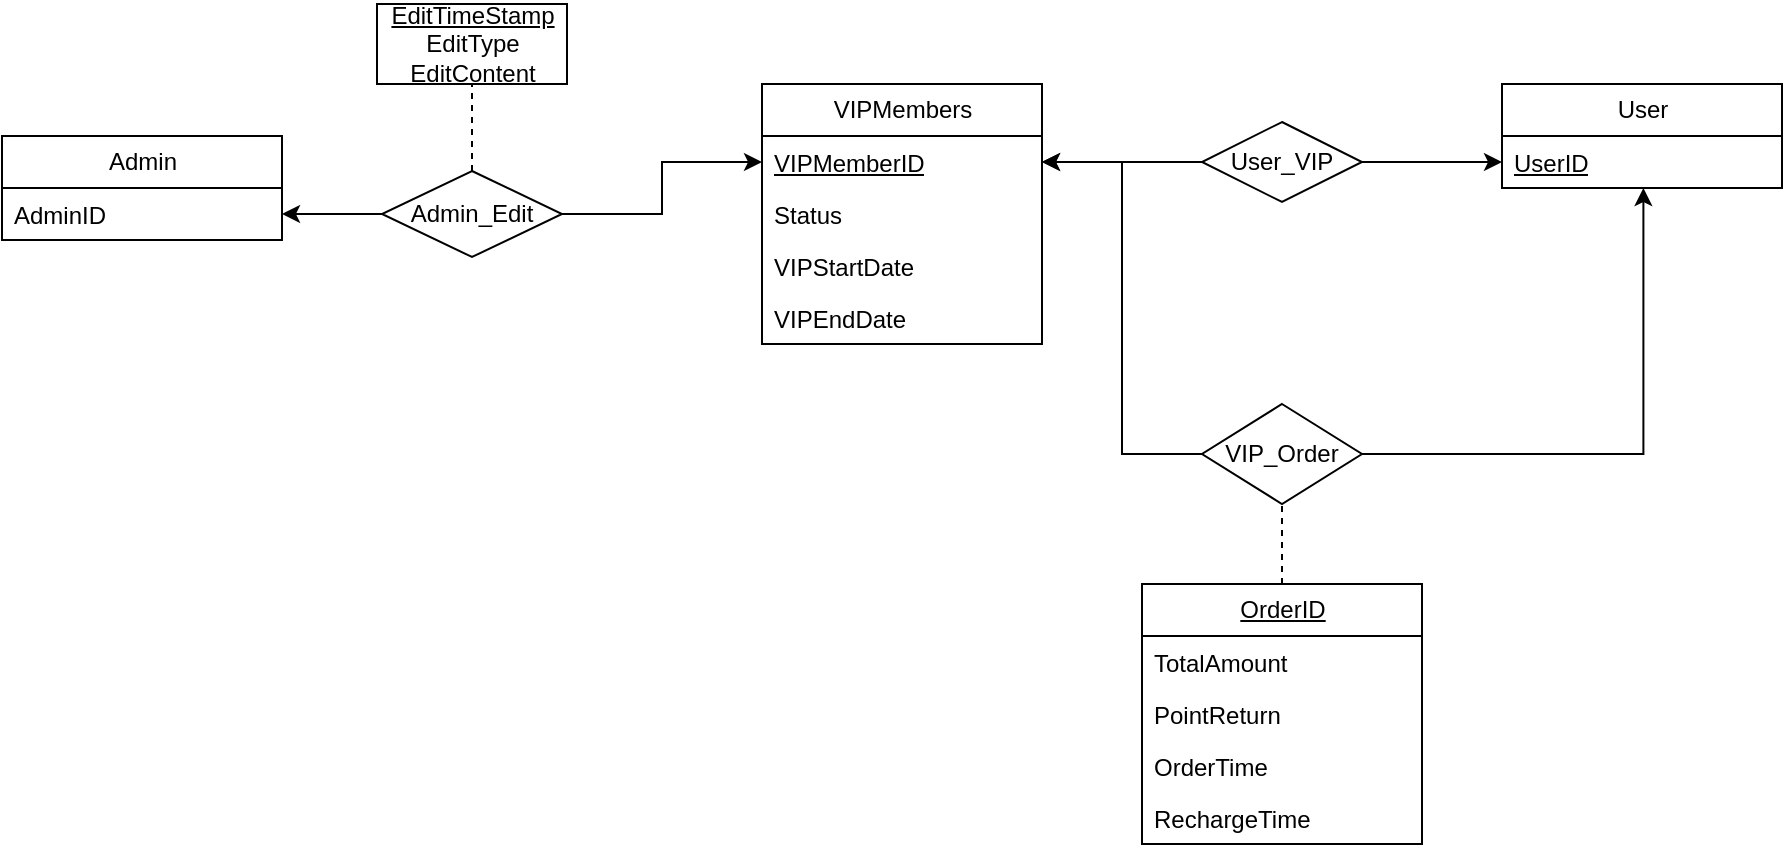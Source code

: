 <mxfile version="20.5.3" type="embed"><diagram id="gvufkceHhaViR3Qy8t78" name="Page-1"><mxGraphModel dx="1361" dy="498" grid="1" gridSize="10" guides="1" tooltips="1" connect="1" arrows="1" fold="1" page="1" pageScale="1" pageWidth="850" pageHeight="1100" math="0" shadow="0"><root><mxCell id="0"/><mxCell id="1" parent="0"/><mxCell id="3" value="VIPMembers" style="swimlane;fontStyle=0;childLayout=stackLayout;horizontal=1;startSize=26;fillColor=none;horizontalStack=0;resizeParent=1;resizeParentMax=0;resizeLast=0;collapsible=1;marginBottom=0;html=1;" vertex="1" parent="1"><mxGeometry x="80" y="250" width="140" height="130" as="geometry"/></mxCell><mxCell id="4" value="&lt;u&gt;VIPMemberID&lt;/u&gt;" style="text;strokeColor=none;fillColor=none;align=left;verticalAlign=top;spacingLeft=4;spacingRight=4;overflow=hidden;rotatable=0;points=[[0,0.5],[1,0.5]];portConstraint=eastwest;whiteSpace=wrap;html=1;" vertex="1" parent="3"><mxGeometry y="26" width="140" height="26" as="geometry"/></mxCell><mxCell id="5" value="Status" style="text;strokeColor=none;fillColor=none;align=left;verticalAlign=top;spacingLeft=4;spacingRight=4;overflow=hidden;rotatable=0;points=[[0,0.5],[1,0.5]];portConstraint=eastwest;whiteSpace=wrap;html=1;" vertex="1" parent="3"><mxGeometry y="52" width="140" height="26" as="geometry"/></mxCell><mxCell id="7" value="VIPStartDate" style="text;strokeColor=none;fillColor=none;align=left;verticalAlign=top;spacingLeft=4;spacingRight=4;overflow=hidden;rotatable=0;points=[[0,0.5],[1,0.5]];portConstraint=eastwest;whiteSpace=wrap;html=1;" vertex="1" parent="3"><mxGeometry y="78" width="140" height="26" as="geometry"/></mxCell><mxCell id="8" value="VIPEndDate" style="text;strokeColor=none;fillColor=none;align=left;verticalAlign=top;spacingLeft=4;spacingRight=4;overflow=hidden;rotatable=0;points=[[0,0.5],[1,0.5]];portConstraint=eastwest;whiteSpace=wrap;html=1;" vertex="1" parent="3"><mxGeometry y="104" width="140" height="26" as="geometry"/></mxCell><mxCell id="17" style="edgeStyle=orthogonalEdgeStyle;rounded=0;orthogonalLoop=1;jettySize=auto;html=1;exitX=0;exitY=0.5;exitDx=0;exitDy=0;entryX=1;entryY=0.5;entryDx=0;entryDy=0;" edge="1" parent="1" source="9" target="4"><mxGeometry relative="1" as="geometry"><mxPoint x="230" y="290" as="targetPoint"/></mxGeometry></mxCell><mxCell id="18" style="edgeStyle=orthogonalEdgeStyle;rounded=0;orthogonalLoop=1;jettySize=auto;html=1;exitX=1;exitY=0.5;exitDx=0;exitDy=0;" edge="1" parent="1" source="9" target="14"><mxGeometry relative="1" as="geometry"/></mxCell><mxCell id="9" value="User_VIP" style="rhombus;whiteSpace=wrap;html=1;" vertex="1" parent="1"><mxGeometry x="300" y="269" width="80" height="40" as="geometry"/></mxCell><mxCell id="13" value="User" style="swimlane;fontStyle=0;childLayout=stackLayout;horizontal=1;startSize=26;fillColor=none;horizontalStack=0;resizeParent=1;resizeParentMax=0;resizeLast=0;collapsible=1;marginBottom=0;html=1;" vertex="1" parent="1"><mxGeometry x="450" y="250" width="140" height="52" as="geometry"/></mxCell><mxCell id="14" value="&lt;u&gt;UserID&lt;/u&gt;" style="text;strokeColor=none;fillColor=none;align=left;verticalAlign=top;spacingLeft=4;spacingRight=4;overflow=hidden;rotatable=0;points=[[0,0.5],[1,0.5]];portConstraint=eastwest;whiteSpace=wrap;html=1;" vertex="1" parent="13"><mxGeometry y="26" width="140" height="26" as="geometry"/></mxCell><mxCell id="20" style="edgeStyle=orthogonalEdgeStyle;rounded=0;orthogonalLoop=1;jettySize=auto;html=1;exitX=1;exitY=0.5;exitDx=0;exitDy=0;entryX=0.505;entryY=1;entryDx=0;entryDy=0;entryPerimeter=0;" edge="1" parent="1" source="19" target="14"><mxGeometry relative="1" as="geometry"/></mxCell><mxCell id="21" style="edgeStyle=orthogonalEdgeStyle;rounded=0;orthogonalLoop=1;jettySize=auto;html=1;exitX=0;exitY=0.5;exitDx=0;exitDy=0;" edge="1" parent="1" source="19" target="4"><mxGeometry relative="1" as="geometry"/></mxCell><mxCell id="19" value="VIP_Order" style="rhombus;whiteSpace=wrap;html=1;" vertex="1" parent="1"><mxGeometry x="300" y="410" width="80" height="50" as="geometry"/></mxCell><mxCell id="22" value="" style="endArrow=none;dashed=1;html=1;rounded=0;entryX=0.5;entryY=1;entryDx=0;entryDy=0;exitX=0.5;exitY=0;exitDx=0;exitDy=0;" edge="1" parent="1" source="23" target="19"><mxGeometry width="50" height="50" relative="1" as="geometry"><mxPoint x="350" y="520" as="sourcePoint"/><mxPoint x="380" y="490" as="targetPoint"/></mxGeometry></mxCell><mxCell id="23" value="&lt;u&gt;OrderID&lt;/u&gt;" style="swimlane;fontStyle=0;childLayout=stackLayout;horizontal=1;startSize=26;fillColor=none;horizontalStack=0;resizeParent=1;resizeParentMax=0;resizeLast=0;collapsible=1;marginBottom=0;html=1;" vertex="1" parent="1"><mxGeometry x="270" y="500" width="140" height="130" as="geometry"><mxRectangle x="270" y="500" width="60" height="30" as="alternateBounds"/></mxGeometry></mxCell><mxCell id="24" value="TotalAmount" style="text;strokeColor=none;fillColor=none;align=left;verticalAlign=top;spacingLeft=4;spacingRight=4;overflow=hidden;rotatable=0;points=[[0,0.5],[1,0.5]];portConstraint=eastwest;whiteSpace=wrap;html=1;" vertex="1" parent="23"><mxGeometry y="26" width="140" height="26" as="geometry"/></mxCell><mxCell id="25" value="PointReturn" style="text;strokeColor=none;fillColor=none;align=left;verticalAlign=top;spacingLeft=4;spacingRight=4;overflow=hidden;rotatable=0;points=[[0,0.5],[1,0.5]];portConstraint=eastwest;whiteSpace=wrap;html=1;" vertex="1" parent="23"><mxGeometry y="52" width="140" height="26" as="geometry"/></mxCell><mxCell id="26" value="OrderTime" style="text;strokeColor=none;fillColor=none;align=left;verticalAlign=top;spacingLeft=4;spacingRight=4;overflow=hidden;rotatable=0;points=[[0,0.5],[1,0.5]];portConstraint=eastwest;whiteSpace=wrap;html=1;" vertex="1" parent="23"><mxGeometry y="78" width="140" height="26" as="geometry"/></mxCell><mxCell id="28" value="RechargeTime" style="text;strokeColor=none;fillColor=none;align=left;verticalAlign=top;spacingLeft=4;spacingRight=4;overflow=hidden;rotatable=0;points=[[0,0.5],[1,0.5]];portConstraint=eastwest;whiteSpace=wrap;html=1;" vertex="1" parent="23"><mxGeometry y="104" width="140" height="26" as="geometry"/></mxCell><mxCell id="30" style="edgeStyle=orthogonalEdgeStyle;rounded=0;orthogonalLoop=1;jettySize=auto;html=1;exitX=1;exitY=0.5;exitDx=0;exitDy=0;entryX=0;entryY=0.5;entryDx=0;entryDy=0;" edge="1" parent="1" source="29" target="4"><mxGeometry relative="1" as="geometry"/></mxCell><mxCell id="38" style="edgeStyle=orthogonalEdgeStyle;rounded=0;orthogonalLoop=1;jettySize=auto;html=1;exitX=0;exitY=0.5;exitDx=0;exitDy=0;entryX=1;entryY=0.5;entryDx=0;entryDy=0;" edge="1" parent="1" source="29" target="35"><mxGeometry relative="1" as="geometry"/></mxCell><mxCell id="29" value="Admin_Edit" style="rhombus;whiteSpace=wrap;html=1;" vertex="1" parent="1"><mxGeometry x="-110" y="293.5" width="90" height="43" as="geometry"/></mxCell><mxCell id="31" value="&lt;u&gt;EditTimeStamp&lt;/u&gt;&lt;br&gt;EditType&lt;br&gt;EditContent" style="whiteSpace=wrap;html=1;" vertex="1" parent="1"><mxGeometry x="-112.5" y="210" width="95" height="40" as="geometry"/></mxCell><mxCell id="33" value="" style="endArrow=none;dashed=1;html=1;rounded=0;exitX=0.5;exitY=0;exitDx=0;exitDy=0;entryX=0.5;entryY=1;entryDx=0;entryDy=0;" edge="1" parent="1" source="29" target="31"><mxGeometry width="50" height="50" relative="1" as="geometry"><mxPoint x="-140" y="290" as="sourcePoint"/><mxPoint x="-90" y="240" as="targetPoint"/></mxGeometry></mxCell><mxCell id="34" value="Admin" style="swimlane;fontStyle=0;childLayout=stackLayout;horizontal=1;startSize=26;fillColor=none;horizontalStack=0;resizeParent=1;resizeParentMax=0;resizeLast=0;collapsible=1;marginBottom=0;html=1;" vertex="1" parent="1"><mxGeometry x="-300" y="276" width="140" height="52" as="geometry"/></mxCell><mxCell id="35" value="AdminID" style="text;strokeColor=none;fillColor=none;align=left;verticalAlign=top;spacingLeft=4;spacingRight=4;overflow=hidden;rotatable=0;points=[[0,0.5],[1,0.5]];portConstraint=eastwest;whiteSpace=wrap;html=1;" vertex="1" parent="34"><mxGeometry y="26" width="140" height="26" as="geometry"/></mxCell></root></mxGraphModel></diagram></mxfile>